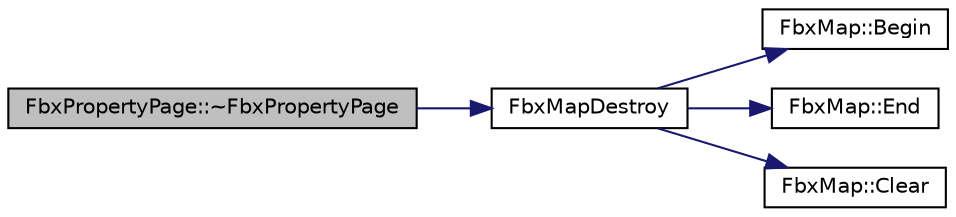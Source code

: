 digraph "FbxPropertyPage::~FbxPropertyPage"
{
  edge [fontname="Helvetica",fontsize="10",labelfontname="Helvetica",labelfontsize="10"];
  node [fontname="Helvetica",fontsize="10",shape=record];
  rankdir="LR";
  Node6 [label="FbxPropertyPage::~FbxPropertyPage",height=0.2,width=0.4,color="black", fillcolor="grey75", style="filled", fontcolor="black"];
  Node6 -> Node7 [color="midnightblue",fontsize="10",style="solid",fontname="Helvetica"];
  Node7 [label="FbxMapDestroy",height=0.2,width=0.4,color="black", fillcolor="white", style="filled",URL="$fbxmap_8h.html#a7b3fa45c368ef3d89301db42e3147792",tooltip="Call Destroy on each element of the map, and then clear it. "];
  Node7 -> Node8 [color="midnightblue",fontsize="10",style="solid",fontname="Helvetica"];
  Node8 [label="FbxMap::Begin",height=0.2,width=0.4,color="black", fillcolor="white", style="filled",URL="$class_fbx_map.html#ae4c5e09fb73bde49ef7f53ab0ad11fbd",tooltip="Retrieve the begin iterator of the map. "];
  Node7 -> Node9 [color="midnightblue",fontsize="10",style="solid",fontname="Helvetica"];
  Node9 [label="FbxMap::End",height=0.2,width=0.4,color="black", fillcolor="white", style="filled",URL="$class_fbx_map.html#aaaef5f105428c380732482c46ad4b826",tooltip="Retrieve the end iterator of the map. "];
  Node7 -> Node10 [color="midnightblue",fontsize="10",style="solid",fontname="Helvetica"];
  Node10 [label="FbxMap::Clear",height=0.2,width=0.4,color="black", fillcolor="white", style="filled",URL="$class_fbx_map.html#a4d7bc86f85835f091d6623d6e358d2ca",tooltip="Clear the map. "];
}
